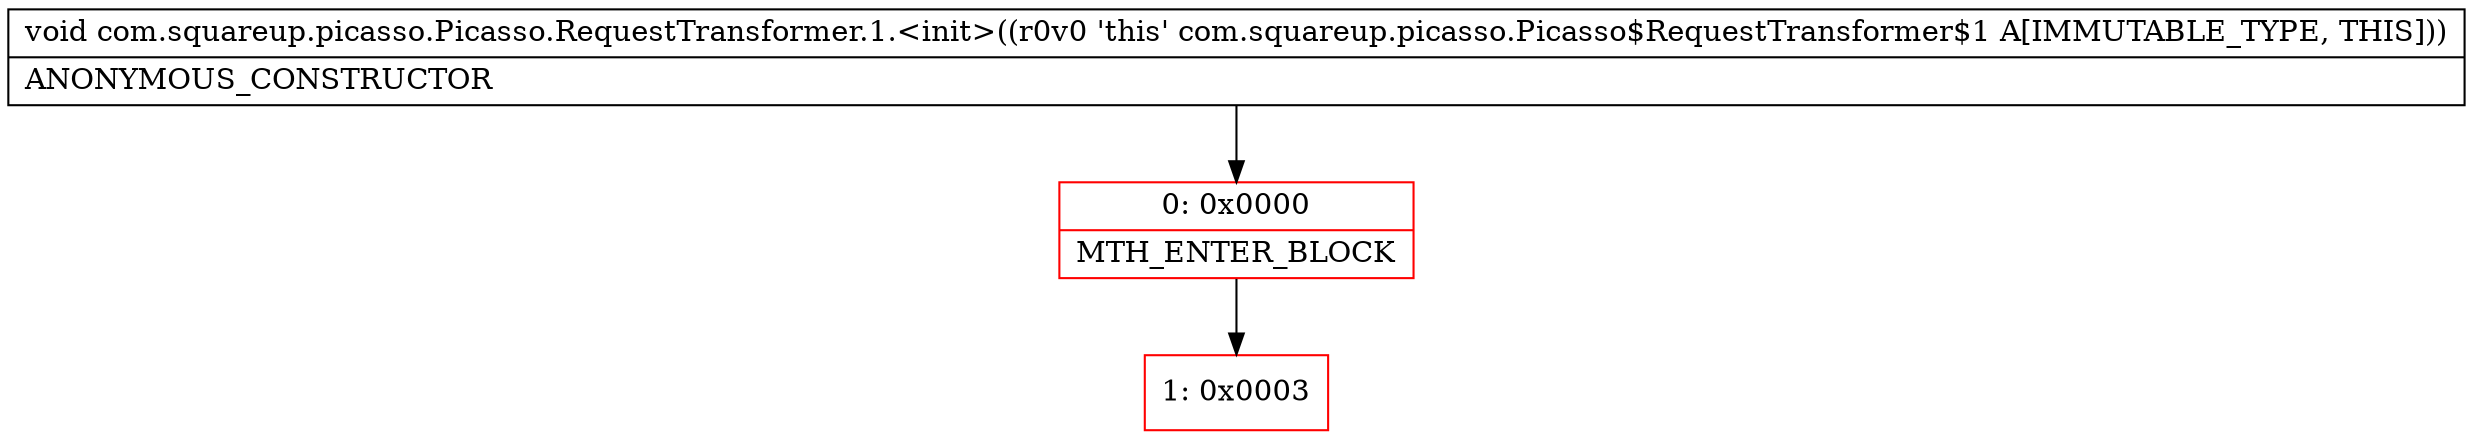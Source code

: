 digraph "CFG forcom.squareup.picasso.Picasso.RequestTransformer.1.\<init\>()V" {
subgraph cluster_Region_958870956 {
label = "R(0)";
node [shape=record,color=blue];
}
Node_0 [shape=record,color=red,label="{0\:\ 0x0000|MTH_ENTER_BLOCK\l}"];
Node_1 [shape=record,color=red,label="{1\:\ 0x0003}"];
MethodNode[shape=record,label="{void com.squareup.picasso.Picasso.RequestTransformer.1.\<init\>((r0v0 'this' com.squareup.picasso.Picasso$RequestTransformer$1 A[IMMUTABLE_TYPE, THIS]))  | ANONYMOUS_CONSTRUCTOR\l}"];
MethodNode -> Node_0;
Node_0 -> Node_1;
}

